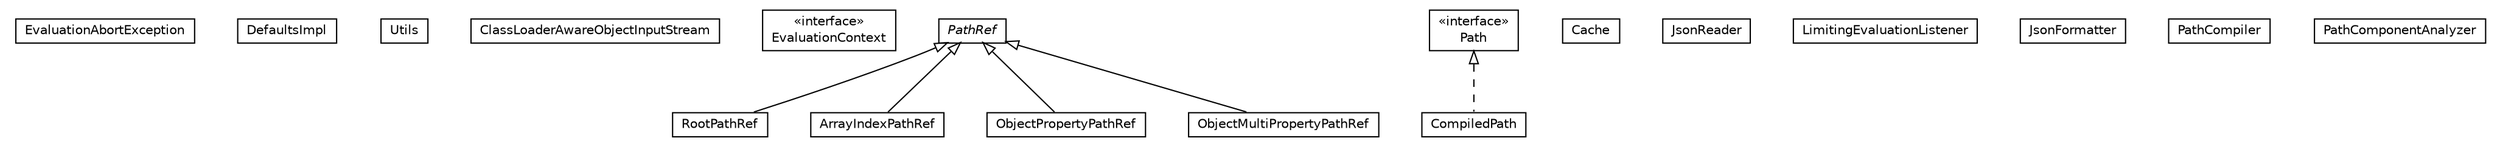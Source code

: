 #!/usr/local/bin/dot
#
# Class diagram 
# Generated by UMLGraph version R5_6-24-gf6e263 (http://www.umlgraph.org/)
#

digraph G {
	edge [fontname="Helvetica",fontsize=10,labelfontname="Helvetica",labelfontsize=10];
	node [fontname="Helvetica",fontsize=10,shape=plaintext];
	nodesep=0.25;
	ranksep=0.5;
	// net.trajano.doxdb.jsonpath.internal.EvaluationAbortException
	c242 [label=<<table title="net.trajano.doxdb.jsonpath.internal.EvaluationAbortException" border="0" cellborder="1" cellspacing="0" cellpadding="2" port="p" href="./EvaluationAbortException.html">
		<tr><td><table border="0" cellspacing="0" cellpadding="1">
<tr><td align="center" balign="center"> EvaluationAbortException </td></tr>
		</table></td></tr>
		</table>>, URL="./EvaluationAbortException.html", fontname="Helvetica", fontcolor="black", fontsize=10.0];
	// net.trajano.doxdb.jsonpath.internal.DefaultsImpl
	c243 [label=<<table title="net.trajano.doxdb.jsonpath.internal.DefaultsImpl" border="0" cellborder="1" cellspacing="0" cellpadding="2" port="p" href="./DefaultsImpl.html">
		<tr><td><table border="0" cellspacing="0" cellpadding="1">
<tr><td align="center" balign="center"> DefaultsImpl </td></tr>
		</table></td></tr>
		</table>>, URL="./DefaultsImpl.html", fontname="Helvetica", fontcolor="black", fontsize=10.0];
	// net.trajano.doxdb.jsonpath.internal.Utils
	c244 [label=<<table title="net.trajano.doxdb.jsonpath.internal.Utils" border="0" cellborder="1" cellspacing="0" cellpadding="2" port="p" href="./Utils.html">
		<tr><td><table border="0" cellspacing="0" cellpadding="1">
<tr><td align="center" balign="center"> Utils </td></tr>
		</table></td></tr>
		</table>>, URL="./Utils.html", fontname="Helvetica", fontcolor="black", fontsize=10.0];
	// net.trajano.doxdb.jsonpath.internal.Utils.ClassLoaderAwareObjectInputStream
	c245 [label=<<table title="net.trajano.doxdb.jsonpath.internal.Utils.ClassLoaderAwareObjectInputStream" border="0" cellborder="1" cellspacing="0" cellpadding="2" port="p" href="./Utils.ClassLoaderAwareObjectInputStream.html">
		<tr><td><table border="0" cellspacing="0" cellpadding="1">
<tr><td align="center" balign="center"> ClassLoaderAwareObjectInputStream </td></tr>
		</table></td></tr>
		</table>>, URL="./Utils.ClassLoaderAwareObjectInputStream.html", fontname="Helvetica", fontcolor="black", fontsize=10.0];
	// net.trajano.doxdb.jsonpath.internal.EvaluationContext
	c246 [label=<<table title="net.trajano.doxdb.jsonpath.internal.EvaluationContext" border="0" cellborder="1" cellspacing="0" cellpadding="2" port="p" href="./EvaluationContext.html">
		<tr><td><table border="0" cellspacing="0" cellpadding="1">
<tr><td align="center" balign="center"> &#171;interface&#187; </td></tr>
<tr><td align="center" balign="center"> EvaluationContext </td></tr>
		</table></td></tr>
		</table>>, URL="./EvaluationContext.html", fontname="Helvetica", fontcolor="black", fontsize=10.0];
	// net.trajano.doxdb.jsonpath.internal.PathRef
	c247 [label=<<table title="net.trajano.doxdb.jsonpath.internal.PathRef" border="0" cellborder="1" cellspacing="0" cellpadding="2" port="p" href="./PathRef.html">
		<tr><td><table border="0" cellspacing="0" cellpadding="1">
<tr><td align="center" balign="center"><font face="Helvetica-Oblique"> PathRef </font></td></tr>
		</table></td></tr>
		</table>>, URL="./PathRef.html", fontname="Helvetica", fontcolor="black", fontsize=10.0];
	// net.trajano.doxdb.jsonpath.internal.PathRef.RootPathRef
	c248 [label=<<table title="net.trajano.doxdb.jsonpath.internal.PathRef.RootPathRef" border="0" cellborder="1" cellspacing="0" cellpadding="2" port="p" href="./PathRef.RootPathRef.html">
		<tr><td><table border="0" cellspacing="0" cellpadding="1">
<tr><td align="center" balign="center"> RootPathRef </td></tr>
		</table></td></tr>
		</table>>, URL="./PathRef.RootPathRef.html", fontname="Helvetica", fontcolor="black", fontsize=10.0];
	// net.trajano.doxdb.jsonpath.internal.PathRef.ArrayIndexPathRef
	c249 [label=<<table title="net.trajano.doxdb.jsonpath.internal.PathRef.ArrayIndexPathRef" border="0" cellborder="1" cellspacing="0" cellpadding="2" port="p" href="./PathRef.ArrayIndexPathRef.html">
		<tr><td><table border="0" cellspacing="0" cellpadding="1">
<tr><td align="center" balign="center"> ArrayIndexPathRef </td></tr>
		</table></td></tr>
		</table>>, URL="./PathRef.ArrayIndexPathRef.html", fontname="Helvetica", fontcolor="black", fontsize=10.0];
	// net.trajano.doxdb.jsonpath.internal.PathRef.ObjectPropertyPathRef
	c250 [label=<<table title="net.trajano.doxdb.jsonpath.internal.PathRef.ObjectPropertyPathRef" border="0" cellborder="1" cellspacing="0" cellpadding="2" port="p" href="./PathRef.ObjectPropertyPathRef.html">
		<tr><td><table border="0" cellspacing="0" cellpadding="1">
<tr><td align="center" balign="center"> ObjectPropertyPathRef </td></tr>
		</table></td></tr>
		</table>>, URL="./PathRef.ObjectPropertyPathRef.html", fontname="Helvetica", fontcolor="black", fontsize=10.0];
	// net.trajano.doxdb.jsonpath.internal.PathRef.ObjectMultiPropertyPathRef
	c251 [label=<<table title="net.trajano.doxdb.jsonpath.internal.PathRef.ObjectMultiPropertyPathRef" border="0" cellborder="1" cellspacing="0" cellpadding="2" port="p" href="./PathRef.ObjectMultiPropertyPathRef.html">
		<tr><td><table border="0" cellspacing="0" cellpadding="1">
<tr><td align="center" balign="center"> ObjectMultiPropertyPathRef </td></tr>
		</table></td></tr>
		</table>>, URL="./PathRef.ObjectMultiPropertyPathRef.html", fontname="Helvetica", fontcolor="black", fontsize=10.0];
	// net.trajano.doxdb.jsonpath.internal.Path
	c252 [label=<<table title="net.trajano.doxdb.jsonpath.internal.Path" border="0" cellborder="1" cellspacing="0" cellpadding="2" port="p" href="./Path.html">
		<tr><td><table border="0" cellspacing="0" cellpadding="1">
<tr><td align="center" balign="center"> &#171;interface&#187; </td></tr>
<tr><td align="center" balign="center"> Path </td></tr>
		</table></td></tr>
		</table>>, URL="./Path.html", fontname="Helvetica", fontcolor="black", fontsize=10.0];
	// net.trajano.doxdb.jsonpath.internal.Cache
	c253 [label=<<table title="net.trajano.doxdb.jsonpath.internal.Cache" border="0" cellborder="1" cellspacing="0" cellpadding="2" port="p" href="./Cache.html">
		<tr><td><table border="0" cellspacing="0" cellpadding="1">
<tr><td align="center" balign="center"> Cache </td></tr>
		</table></td></tr>
		</table>>, URL="./Cache.html", fontname="Helvetica", fontcolor="black", fontsize=10.0];
	// net.trajano.doxdb.jsonpath.internal.JsonReader
	c254 [label=<<table title="net.trajano.doxdb.jsonpath.internal.JsonReader" border="0" cellborder="1" cellspacing="0" cellpadding="2" port="p" href="./JsonReader.html">
		<tr><td><table border="0" cellspacing="0" cellpadding="1">
<tr><td align="center" balign="center"> JsonReader </td></tr>
		</table></td></tr>
		</table>>, URL="./JsonReader.html", fontname="Helvetica", fontcolor="black", fontsize=10.0];
	// net.trajano.doxdb.jsonpath.internal.JsonReader.LimitingEvaluationListener
	c255 [label=<<table title="net.trajano.doxdb.jsonpath.internal.JsonReader.LimitingEvaluationListener" border="0" cellborder="1" cellspacing="0" cellpadding="2" port="p" href="./JsonReader.LimitingEvaluationListener.html">
		<tr><td><table border="0" cellspacing="0" cellpadding="1">
<tr><td align="center" balign="center"> LimitingEvaluationListener </td></tr>
		</table></td></tr>
		</table>>, URL="./JsonReader.LimitingEvaluationListener.html", fontname="Helvetica", fontcolor="black", fontsize=10.0];
	// net.trajano.doxdb.jsonpath.internal.JsonFormatter
	c256 [label=<<table title="net.trajano.doxdb.jsonpath.internal.JsonFormatter" border="0" cellborder="1" cellspacing="0" cellpadding="2" port="p" href="./JsonFormatter.html">
		<tr><td><table border="0" cellspacing="0" cellpadding="1">
<tr><td align="center" balign="center"> JsonFormatter </td></tr>
		</table></td></tr>
		</table>>, URL="./JsonFormatter.html", fontname="Helvetica", fontcolor="black", fontsize=10.0];
	// net.trajano.doxdb.jsonpath.internal.PathCompiler
	c257 [label=<<table title="net.trajano.doxdb.jsonpath.internal.PathCompiler" border="0" cellborder="1" cellspacing="0" cellpadding="2" port="p" href="./PathCompiler.html">
		<tr><td><table border="0" cellspacing="0" cellpadding="1">
<tr><td align="center" balign="center"> PathCompiler </td></tr>
		</table></td></tr>
		</table>>, URL="./PathCompiler.html", fontname="Helvetica", fontcolor="black", fontsize=10.0];
	// net.trajano.doxdb.jsonpath.internal.PathCompiler.PathComponentAnalyzer
	c258 [label=<<table title="net.trajano.doxdb.jsonpath.internal.PathCompiler.PathComponentAnalyzer" border="0" cellborder="1" cellspacing="0" cellpadding="2" port="p" href="./PathCompiler.PathComponentAnalyzer.html">
		<tr><td><table border="0" cellspacing="0" cellpadding="1">
<tr><td align="center" balign="center"> PathComponentAnalyzer </td></tr>
		</table></td></tr>
		</table>>, URL="./PathCompiler.PathComponentAnalyzer.html", fontname="Helvetica", fontcolor="black", fontsize=10.0];
	// net.trajano.doxdb.jsonpath.internal.CompiledPath
	c259 [label=<<table title="net.trajano.doxdb.jsonpath.internal.CompiledPath" border="0" cellborder="1" cellspacing="0" cellpadding="2" port="p" href="./CompiledPath.html">
		<tr><td><table border="0" cellspacing="0" cellpadding="1">
<tr><td align="center" balign="center"> CompiledPath </td></tr>
		</table></td></tr>
		</table>>, URL="./CompiledPath.html", fontname="Helvetica", fontcolor="black", fontsize=10.0];
	//net.trajano.doxdb.jsonpath.internal.PathRef.RootPathRef extends net.trajano.doxdb.jsonpath.internal.PathRef
	c247:p -> c248:p [dir=back,arrowtail=empty];
	//net.trajano.doxdb.jsonpath.internal.PathRef.ArrayIndexPathRef extends net.trajano.doxdb.jsonpath.internal.PathRef
	c247:p -> c249:p [dir=back,arrowtail=empty];
	//net.trajano.doxdb.jsonpath.internal.PathRef.ObjectPropertyPathRef extends net.trajano.doxdb.jsonpath.internal.PathRef
	c247:p -> c250:p [dir=back,arrowtail=empty];
	//net.trajano.doxdb.jsonpath.internal.PathRef.ObjectMultiPropertyPathRef extends net.trajano.doxdb.jsonpath.internal.PathRef
	c247:p -> c251:p [dir=back,arrowtail=empty];
	//net.trajano.doxdb.jsonpath.internal.CompiledPath implements net.trajano.doxdb.jsonpath.internal.Path
	c252:p -> c259:p [dir=back,arrowtail=empty,style=dashed];
}

